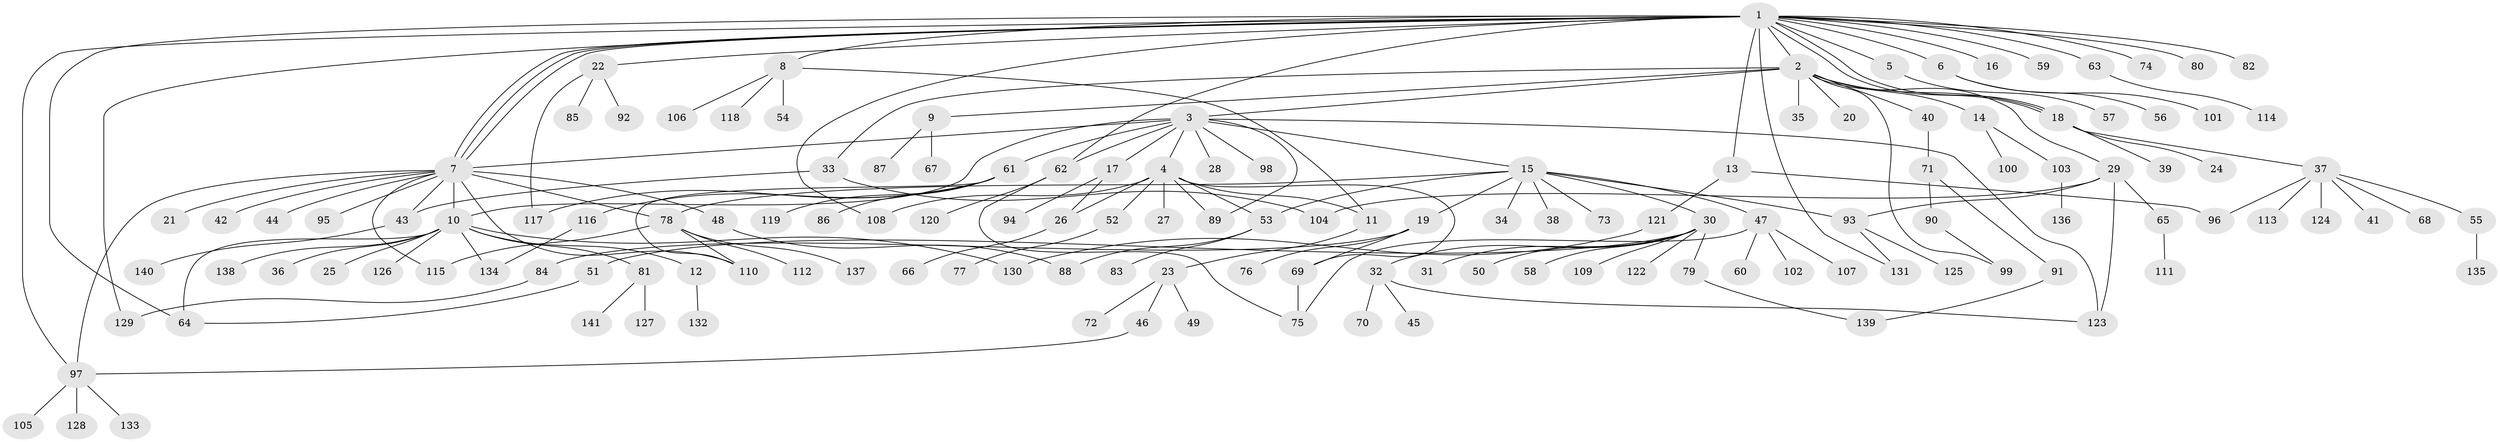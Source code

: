 // Generated by graph-tools (version 1.1) at 2025/14/03/09/25 04:14:34]
// undirected, 141 vertices, 177 edges
graph export_dot {
graph [start="1"]
  node [color=gray90,style=filled];
  1;
  2;
  3;
  4;
  5;
  6;
  7;
  8;
  9;
  10;
  11;
  12;
  13;
  14;
  15;
  16;
  17;
  18;
  19;
  20;
  21;
  22;
  23;
  24;
  25;
  26;
  27;
  28;
  29;
  30;
  31;
  32;
  33;
  34;
  35;
  36;
  37;
  38;
  39;
  40;
  41;
  42;
  43;
  44;
  45;
  46;
  47;
  48;
  49;
  50;
  51;
  52;
  53;
  54;
  55;
  56;
  57;
  58;
  59;
  60;
  61;
  62;
  63;
  64;
  65;
  66;
  67;
  68;
  69;
  70;
  71;
  72;
  73;
  74;
  75;
  76;
  77;
  78;
  79;
  80;
  81;
  82;
  83;
  84;
  85;
  86;
  87;
  88;
  89;
  90;
  91;
  92;
  93;
  94;
  95;
  96;
  97;
  98;
  99;
  100;
  101;
  102;
  103;
  104;
  105;
  106;
  107;
  108;
  109;
  110;
  111;
  112;
  113;
  114;
  115;
  116;
  117;
  118;
  119;
  120;
  121;
  122;
  123;
  124;
  125;
  126;
  127;
  128;
  129;
  130;
  131;
  132;
  133;
  134;
  135;
  136;
  137;
  138;
  139;
  140;
  141;
  1 -- 2;
  1 -- 5;
  1 -- 6;
  1 -- 7;
  1 -- 7;
  1 -- 7;
  1 -- 8;
  1 -- 13;
  1 -- 16;
  1 -- 18;
  1 -- 18;
  1 -- 22;
  1 -- 59;
  1 -- 62;
  1 -- 63;
  1 -- 64;
  1 -- 74;
  1 -- 80;
  1 -- 82;
  1 -- 97;
  1 -- 108;
  1 -- 129;
  1 -- 131;
  2 -- 3;
  2 -- 9;
  2 -- 14;
  2 -- 18;
  2 -- 20;
  2 -- 29;
  2 -- 33;
  2 -- 35;
  2 -- 40;
  2 -- 99;
  3 -- 4;
  3 -- 7;
  3 -- 10;
  3 -- 15;
  3 -- 17;
  3 -- 28;
  3 -- 61;
  3 -- 62;
  3 -- 89;
  3 -- 98;
  3 -- 123;
  4 -- 11;
  4 -- 26;
  4 -- 27;
  4 -- 52;
  4 -- 53;
  4 -- 69;
  4 -- 89;
  4 -- 108;
  5 -- 57;
  6 -- 56;
  6 -- 101;
  7 -- 10;
  7 -- 21;
  7 -- 42;
  7 -- 43;
  7 -- 44;
  7 -- 48;
  7 -- 78;
  7 -- 95;
  7 -- 97;
  7 -- 110;
  7 -- 115;
  8 -- 11;
  8 -- 54;
  8 -- 106;
  8 -- 118;
  9 -- 67;
  9 -- 87;
  10 -- 12;
  10 -- 25;
  10 -- 36;
  10 -- 64;
  10 -- 81;
  10 -- 126;
  10 -- 130;
  10 -- 134;
  10 -- 138;
  11 -- 23;
  12 -- 132;
  13 -- 96;
  13 -- 121;
  14 -- 100;
  14 -- 103;
  15 -- 19;
  15 -- 30;
  15 -- 34;
  15 -- 38;
  15 -- 47;
  15 -- 53;
  15 -- 73;
  15 -- 78;
  15 -- 93;
  17 -- 26;
  17 -- 94;
  18 -- 24;
  18 -- 37;
  18 -- 39;
  19 -- 69;
  19 -- 76;
  19 -- 84;
  22 -- 85;
  22 -- 92;
  22 -- 117;
  23 -- 46;
  23 -- 49;
  23 -- 72;
  26 -- 66;
  29 -- 65;
  29 -- 93;
  29 -- 104;
  29 -- 123;
  30 -- 31;
  30 -- 32;
  30 -- 50;
  30 -- 51;
  30 -- 58;
  30 -- 79;
  30 -- 109;
  30 -- 122;
  32 -- 45;
  32 -- 70;
  32 -- 123;
  33 -- 43;
  33 -- 104;
  37 -- 41;
  37 -- 55;
  37 -- 68;
  37 -- 96;
  37 -- 113;
  37 -- 124;
  40 -- 71;
  43 -- 140;
  46 -- 97;
  47 -- 60;
  47 -- 75;
  47 -- 102;
  47 -- 107;
  48 -- 88;
  51 -- 64;
  52 -- 77;
  53 -- 83;
  53 -- 88;
  55 -- 135;
  61 -- 86;
  61 -- 110;
  61 -- 116;
  61 -- 117;
  61 -- 119;
  62 -- 75;
  62 -- 120;
  63 -- 114;
  65 -- 111;
  69 -- 75;
  71 -- 90;
  71 -- 91;
  78 -- 110;
  78 -- 112;
  78 -- 115;
  78 -- 137;
  79 -- 139;
  81 -- 127;
  81 -- 141;
  84 -- 129;
  90 -- 99;
  91 -- 139;
  93 -- 125;
  93 -- 131;
  97 -- 105;
  97 -- 128;
  97 -- 133;
  103 -- 136;
  116 -- 134;
  121 -- 130;
}
